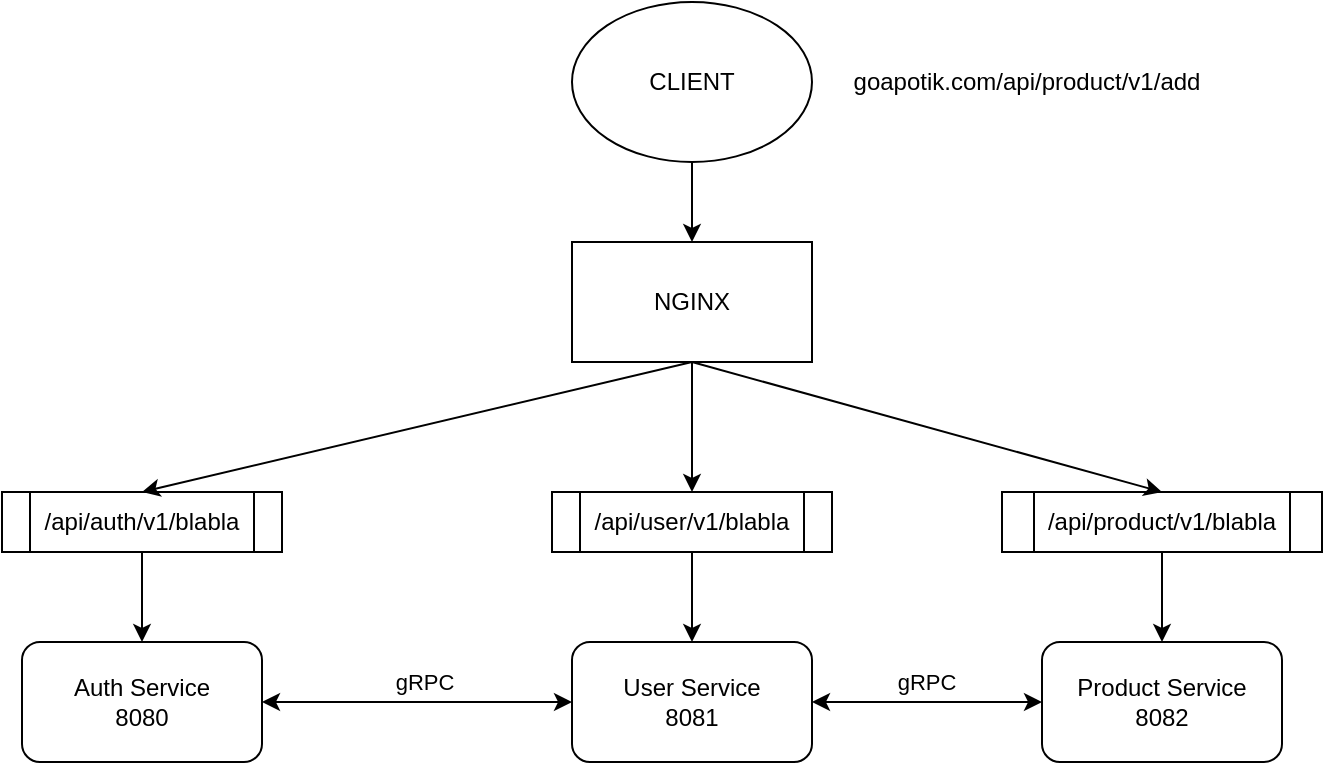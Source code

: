<mxfile version="20.4.1" type="github">
  <diagram id="9WLuW88EG-J2ouL35sIg" name="Page-1">
    <mxGraphModel dx="1038" dy="571" grid="1" gridSize="10" guides="1" tooltips="1" connect="1" arrows="1" fold="1" page="1" pageScale="1" pageWidth="850" pageHeight="1100" math="0" shadow="0">
      <root>
        <mxCell id="0" />
        <mxCell id="1" parent="0" />
        <mxCell id="-8DjUhkEHJ3-2uhuXnQX-1" value="NGINX" style="rounded=0;whiteSpace=wrap;html=1;" parent="1" vertex="1">
          <mxGeometry x="365" y="140" width="120" height="60" as="geometry" />
        </mxCell>
        <mxCell id="-8DjUhkEHJ3-2uhuXnQX-2" value="CLIENT" style="ellipse;whiteSpace=wrap;html=1;" parent="1" vertex="1">
          <mxGeometry x="365" y="20" width="120" height="80" as="geometry" />
        </mxCell>
        <mxCell id="-8DjUhkEHJ3-2uhuXnQX-4" value="/api/auth/v1/blabla" style="shape=process;whiteSpace=wrap;html=1;backgroundOutline=1;" parent="1" vertex="1">
          <mxGeometry x="80" y="265" width="140" height="30" as="geometry" />
        </mxCell>
        <mxCell id="-8DjUhkEHJ3-2uhuXnQX-5" value="/api/user/v1/blabla" style="shape=process;whiteSpace=wrap;html=1;backgroundOutline=1;" parent="1" vertex="1">
          <mxGeometry x="355" y="265" width="140" height="30" as="geometry" />
        </mxCell>
        <mxCell id="-8DjUhkEHJ3-2uhuXnQX-6" value="/api/product/v1/blabla" style="shape=process;whiteSpace=wrap;html=1;backgroundOutline=1;" parent="1" vertex="1">
          <mxGeometry x="580" y="265" width="160" height="30" as="geometry" />
        </mxCell>
        <mxCell id="-8DjUhkEHJ3-2uhuXnQX-7" value="Auth Service&lt;br&gt;8080" style="rounded=1;whiteSpace=wrap;html=1;" parent="1" vertex="1">
          <mxGeometry x="90" y="340" width="120" height="60" as="geometry" />
        </mxCell>
        <mxCell id="-8DjUhkEHJ3-2uhuXnQX-8" value="User Service&lt;br&gt;8081" style="rounded=1;whiteSpace=wrap;html=1;" parent="1" vertex="1">
          <mxGeometry x="365" y="340" width="120" height="60" as="geometry" />
        </mxCell>
        <mxCell id="-8DjUhkEHJ3-2uhuXnQX-9" value="Product Service&lt;br&gt;8082" style="rounded=1;whiteSpace=wrap;html=1;" parent="1" vertex="1">
          <mxGeometry x="600" y="340" width="120" height="60" as="geometry" />
        </mxCell>
        <mxCell id="-8DjUhkEHJ3-2uhuXnQX-10" value="" style="endArrow=classic;html=1;rounded=0;exitX=0.5;exitY=1;exitDx=0;exitDy=0;entryX=0.5;entryY=0;entryDx=0;entryDy=0;" parent="1" source="-8DjUhkEHJ3-2uhuXnQX-2" target="-8DjUhkEHJ3-2uhuXnQX-1" edge="1">
          <mxGeometry width="50" height="50" relative="1" as="geometry">
            <mxPoint x="400" y="310" as="sourcePoint" />
            <mxPoint x="450" y="260" as="targetPoint" />
          </mxGeometry>
        </mxCell>
        <mxCell id="-8DjUhkEHJ3-2uhuXnQX-11" value="" style="endArrow=classic;html=1;rounded=0;exitX=0.5;exitY=1;exitDx=0;exitDy=0;entryX=0.5;entryY=0;entryDx=0;entryDy=0;" parent="1" source="-8DjUhkEHJ3-2uhuXnQX-1" target="-8DjUhkEHJ3-2uhuXnQX-5" edge="1">
          <mxGeometry width="50" height="50" relative="1" as="geometry">
            <mxPoint x="400" y="310" as="sourcePoint" />
            <mxPoint x="450" y="260" as="targetPoint" />
          </mxGeometry>
        </mxCell>
        <mxCell id="-8DjUhkEHJ3-2uhuXnQX-12" value="" style="endArrow=classic;html=1;rounded=0;exitX=0.5;exitY=1;exitDx=0;exitDy=0;entryX=0.5;entryY=0;entryDx=0;entryDy=0;" parent="1" source="-8DjUhkEHJ3-2uhuXnQX-1" target="-8DjUhkEHJ3-2uhuXnQX-4" edge="1">
          <mxGeometry width="50" height="50" relative="1" as="geometry">
            <mxPoint x="400" y="310" as="sourcePoint" />
            <mxPoint x="450" y="260" as="targetPoint" />
          </mxGeometry>
        </mxCell>
        <mxCell id="-8DjUhkEHJ3-2uhuXnQX-13" value="" style="endArrow=classic;html=1;rounded=0;exitX=0.5;exitY=1;exitDx=0;exitDy=0;entryX=0.5;entryY=0;entryDx=0;entryDy=0;" parent="1" source="-8DjUhkEHJ3-2uhuXnQX-1" target="-8DjUhkEHJ3-2uhuXnQX-6" edge="1">
          <mxGeometry width="50" height="50" relative="1" as="geometry">
            <mxPoint x="435" y="210" as="sourcePoint" />
            <mxPoint x="160" y="275" as="targetPoint" />
          </mxGeometry>
        </mxCell>
        <mxCell id="-8DjUhkEHJ3-2uhuXnQX-14" value="" style="endArrow=classic;html=1;rounded=0;exitX=0.5;exitY=1;exitDx=0;exitDy=0;entryX=0.5;entryY=0;entryDx=0;entryDy=0;" parent="1" source="-8DjUhkEHJ3-2uhuXnQX-4" target="-8DjUhkEHJ3-2uhuXnQX-7" edge="1">
          <mxGeometry width="50" height="50" relative="1" as="geometry">
            <mxPoint x="435" y="210" as="sourcePoint" />
            <mxPoint x="435" y="275" as="targetPoint" />
          </mxGeometry>
        </mxCell>
        <mxCell id="-8DjUhkEHJ3-2uhuXnQX-15" value="" style="endArrow=classic;html=1;rounded=0;exitX=0.5;exitY=1;exitDx=0;exitDy=0;entryX=0.5;entryY=0;entryDx=0;entryDy=0;" parent="1" source="-8DjUhkEHJ3-2uhuXnQX-5" target="-8DjUhkEHJ3-2uhuXnQX-8" edge="1">
          <mxGeometry width="50" height="50" relative="1" as="geometry">
            <mxPoint x="160" y="305" as="sourcePoint" />
            <mxPoint x="160" y="350" as="targetPoint" />
          </mxGeometry>
        </mxCell>
        <mxCell id="-8DjUhkEHJ3-2uhuXnQX-16" value="" style="endArrow=classic;html=1;rounded=0;exitX=0.5;exitY=1;exitDx=0;exitDy=0;entryX=0.5;entryY=0;entryDx=0;entryDy=0;" parent="1" source="-8DjUhkEHJ3-2uhuXnQX-6" target="-8DjUhkEHJ3-2uhuXnQX-9" edge="1">
          <mxGeometry width="50" height="50" relative="1" as="geometry">
            <mxPoint x="435" y="305" as="sourcePoint" />
            <mxPoint x="435" y="350" as="targetPoint" />
          </mxGeometry>
        </mxCell>
        <mxCell id="-8DjUhkEHJ3-2uhuXnQX-17" value="goapotik.com/api/product/v1/add" style="text;html=1;strokeColor=none;fillColor=none;align=center;verticalAlign=middle;whiteSpace=wrap;rounded=0;" parent="1" vertex="1">
          <mxGeometry x="495" y="45" width="195" height="30" as="geometry" />
        </mxCell>
        <mxCell id="-8DjUhkEHJ3-2uhuXnQX-18" value="" style="endArrow=classic;startArrow=classic;html=1;rounded=0;exitX=1;exitY=0.5;exitDx=0;exitDy=0;entryX=0;entryY=0.5;entryDx=0;entryDy=0;" parent="1" source="-8DjUhkEHJ3-2uhuXnQX-7" target="-8DjUhkEHJ3-2uhuXnQX-8" edge="1">
          <mxGeometry width="50" height="50" relative="1" as="geometry">
            <mxPoint x="400" y="310" as="sourcePoint" />
            <mxPoint x="450" y="260" as="targetPoint" />
          </mxGeometry>
        </mxCell>
        <mxCell id="-8DjUhkEHJ3-2uhuXnQX-19" value="gRPC" style="edgeLabel;html=1;align=center;verticalAlign=middle;resizable=0;points=[];" parent="-8DjUhkEHJ3-2uhuXnQX-18" vertex="1" connectable="0">
          <mxGeometry x="0.167" relative="1" as="geometry">
            <mxPoint x="-10" y="-10" as="offset" />
          </mxGeometry>
        </mxCell>
        <mxCell id="-8DjUhkEHJ3-2uhuXnQX-20" value="" style="endArrow=classic;startArrow=classic;html=1;rounded=0;exitX=1;exitY=0.5;exitDx=0;exitDy=0;entryX=0;entryY=0.5;entryDx=0;entryDy=0;" parent="1" source="-8DjUhkEHJ3-2uhuXnQX-8" target="-8DjUhkEHJ3-2uhuXnQX-9" edge="1">
          <mxGeometry width="50" height="50" relative="1" as="geometry">
            <mxPoint x="220" y="380" as="sourcePoint" />
            <mxPoint x="375" y="380" as="targetPoint" />
          </mxGeometry>
        </mxCell>
        <mxCell id="-8DjUhkEHJ3-2uhuXnQX-21" value="gRPC" style="edgeLabel;html=1;align=center;verticalAlign=middle;resizable=0;points=[];" parent="-8DjUhkEHJ3-2uhuXnQX-20" vertex="1" connectable="0">
          <mxGeometry x="0.167" relative="1" as="geometry">
            <mxPoint x="-10" y="-10" as="offset" />
          </mxGeometry>
        </mxCell>
      </root>
    </mxGraphModel>
  </diagram>
</mxfile>
